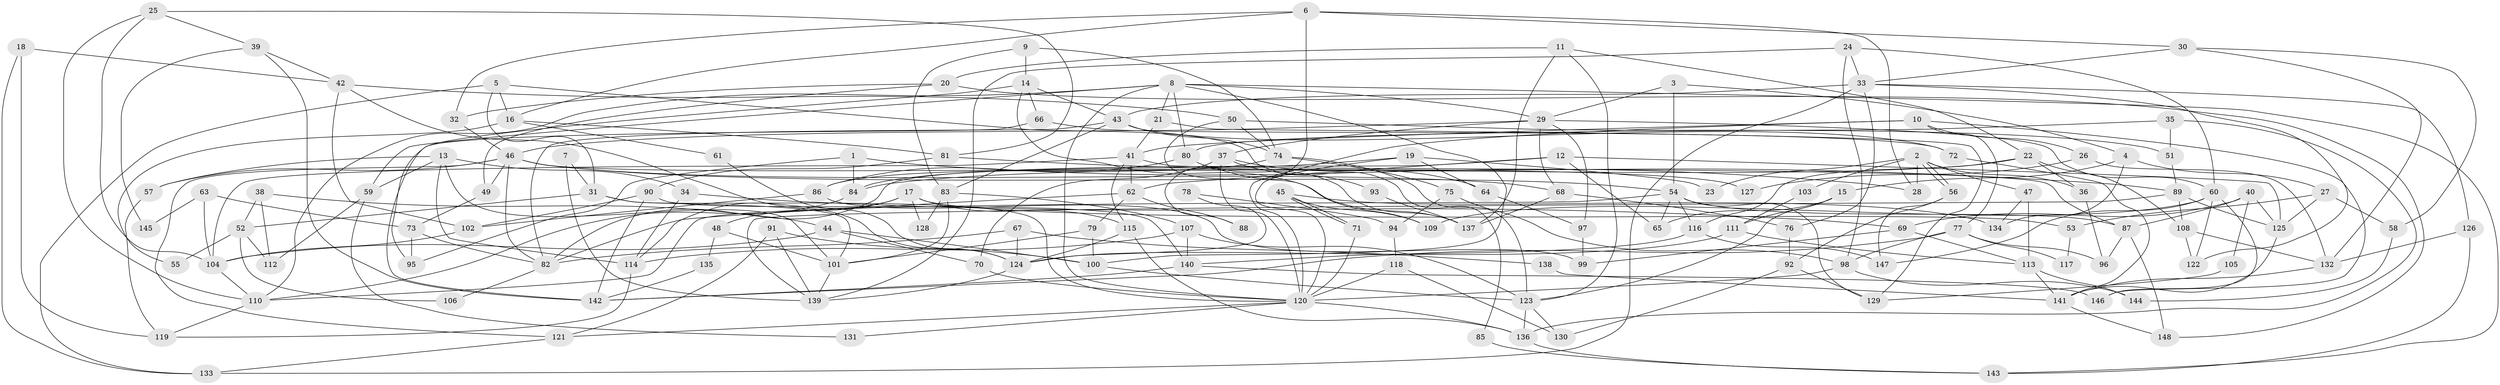 // coarse degree distribution, {3: 0.23076923076923078, 4: 0.21153846153846154, 5: 0.20192307692307693, 6: 0.10576923076923077, 2: 0.09615384615384616, 8: 0.019230769230769232, 9: 0.028846153846153848, 10: 0.009615384615384616, 11: 0.019230769230769232, 7: 0.07692307692307693}
// Generated by graph-tools (version 1.1) at 2025/37/03/04/25 23:37:06]
// undirected, 148 vertices, 296 edges
graph export_dot {
  node [color=gray90,style=filled];
  1;
  2;
  3;
  4;
  5;
  6;
  7;
  8;
  9;
  10;
  11;
  12;
  13;
  14;
  15;
  16;
  17;
  18;
  19;
  20;
  21;
  22;
  23;
  24;
  25;
  26;
  27;
  28;
  29;
  30;
  31;
  32;
  33;
  34;
  35;
  36;
  37;
  38;
  39;
  40;
  41;
  42;
  43;
  44;
  45;
  46;
  47;
  48;
  49;
  50;
  51;
  52;
  53;
  54;
  55;
  56;
  57;
  58;
  59;
  60;
  61;
  62;
  63;
  64;
  65;
  66;
  67;
  68;
  69;
  70;
  71;
  72;
  73;
  74;
  75;
  76;
  77;
  78;
  79;
  80;
  81;
  82;
  83;
  84;
  85;
  86;
  87;
  88;
  89;
  90;
  91;
  92;
  93;
  94;
  95;
  96;
  97;
  98;
  99;
  100;
  101;
  102;
  103;
  104;
  105;
  106;
  107;
  108;
  109;
  110;
  111;
  112;
  113;
  114;
  115;
  116;
  117;
  118;
  119;
  120;
  121;
  122;
  123;
  124;
  125;
  126;
  127;
  128;
  129;
  130;
  131;
  132;
  133;
  134;
  135;
  136;
  137;
  138;
  139;
  140;
  141;
  142;
  143;
  144;
  145;
  146;
  147;
  148;
  1 -- 84;
  1 -- 95;
  1 -- 28;
  2 -- 47;
  2 -- 56;
  2 -- 56;
  2 -- 23;
  2 -- 28;
  2 -- 36;
  2 -- 103;
  3 -- 54;
  3 -- 29;
  3 -- 4;
  4 -- 27;
  4 -- 15;
  4 -- 134;
  5 -- 16;
  5 -- 133;
  5 -- 31;
  5 -- 85;
  6 -- 28;
  6 -- 32;
  6 -- 16;
  6 -- 30;
  6 -- 88;
  7 -- 31;
  7 -- 139;
  8 -- 29;
  8 -- 21;
  8 -- 59;
  8 -- 80;
  8 -- 100;
  8 -- 110;
  8 -- 120;
  8 -- 143;
  9 -- 14;
  9 -- 83;
  9 -- 74;
  10 -- 120;
  10 -- 146;
  10 -- 26;
  10 -- 41;
  10 -- 77;
  11 -- 22;
  11 -- 123;
  11 -- 20;
  11 -- 137;
  12 -- 65;
  12 -- 62;
  12 -- 82;
  12 -- 125;
  13 -- 101;
  13 -- 114;
  13 -- 34;
  13 -- 57;
  13 -- 59;
  14 -- 137;
  14 -- 43;
  14 -- 66;
  14 -- 95;
  15 -- 123;
  15 -- 65;
  15 -- 111;
  16 -- 81;
  16 -- 55;
  16 -- 61;
  17 -- 114;
  17 -- 115;
  17 -- 48;
  17 -- 53;
  17 -- 128;
  18 -- 119;
  18 -- 42;
  18 -- 133;
  19 -- 120;
  19 -- 84;
  19 -- 23;
  19 -- 64;
  20 -- 148;
  20 -- 32;
  20 -- 49;
  21 -- 41;
  21 -- 129;
  22 -- 108;
  22 -- 116;
  22 -- 36;
  22 -- 84;
  24 -- 139;
  24 -- 98;
  24 -- 33;
  24 -- 60;
  25 -- 110;
  25 -- 104;
  25 -- 39;
  25 -- 81;
  26 -- 132;
  26 -- 127;
  27 -- 125;
  27 -- 58;
  27 -- 53;
  29 -- 37;
  29 -- 46;
  29 -- 60;
  29 -- 68;
  29 -- 97;
  30 -- 33;
  30 -- 58;
  30 -- 132;
  31 -- 120;
  31 -- 52;
  31 -- 101;
  32 -- 46;
  33 -- 126;
  33 -- 43;
  33 -- 76;
  33 -- 122;
  33 -- 133;
  34 -- 114;
  34 -- 69;
  35 -- 80;
  35 -- 136;
  35 -- 51;
  36 -- 96;
  37 -- 120;
  37 -- 64;
  37 -- 70;
  37 -- 93;
  38 -- 112;
  38 -- 44;
  38 -- 52;
  39 -- 42;
  39 -- 142;
  39 -- 145;
  40 -- 87;
  40 -- 125;
  40 -- 69;
  40 -- 105;
  41 -- 115;
  41 -- 62;
  41 -- 87;
  41 -- 104;
  42 -- 102;
  42 -- 124;
  42 -- 50;
  43 -- 74;
  43 -- 72;
  43 -- 82;
  43 -- 83;
  44 -- 70;
  44 -- 100;
  44 -- 104;
  45 -- 109;
  45 -- 71;
  45 -- 71;
  45 -- 134;
  46 -- 54;
  46 -- 82;
  46 -- 49;
  46 -- 57;
  46 -- 68;
  46 -- 121;
  46 -- 127;
  47 -- 134;
  47 -- 113;
  48 -- 101;
  48 -- 135;
  49 -- 73;
  50 -- 51;
  50 -- 74;
  50 -- 109;
  51 -- 89;
  52 -- 55;
  52 -- 106;
  52 -- 112;
  53 -- 117;
  54 -- 110;
  54 -- 87;
  54 -- 65;
  54 -- 116;
  54 -- 129;
  56 -- 147;
  56 -- 92;
  57 -- 119;
  58 -- 144;
  59 -- 112;
  59 -- 131;
  60 -- 109;
  60 -- 122;
  60 -- 146;
  60 -- 147;
  61 -- 124;
  62 -- 82;
  62 -- 79;
  62 -- 88;
  63 -- 104;
  63 -- 73;
  63 -- 145;
  64 -- 97;
  66 -- 142;
  66 -- 72;
  67 -- 82;
  67 -- 124;
  67 -- 138;
  68 -- 76;
  68 -- 137;
  69 -- 99;
  69 -- 113;
  70 -- 120;
  71 -- 120;
  72 -- 141;
  73 -- 82;
  73 -- 95;
  74 -- 75;
  74 -- 86;
  74 -- 123;
  75 -- 98;
  75 -- 94;
  76 -- 92;
  77 -- 142;
  77 -- 96;
  77 -- 98;
  77 -- 117;
  78 -- 124;
  78 -- 94;
  79 -- 101;
  79 -- 100;
  80 -- 137;
  80 -- 86;
  81 -- 90;
  81 -- 89;
  82 -- 106;
  83 -- 101;
  83 -- 107;
  83 -- 128;
  84 -- 110;
  85 -- 143;
  86 -- 99;
  86 -- 102;
  87 -- 96;
  87 -- 148;
  89 -- 125;
  89 -- 108;
  89 -- 139;
  90 -- 102;
  90 -- 140;
  90 -- 142;
  91 -- 100;
  91 -- 121;
  91 -- 139;
  92 -- 129;
  92 -- 130;
  93 -- 137;
  94 -- 118;
  97 -- 99;
  98 -- 120;
  98 -- 144;
  100 -- 123;
  101 -- 139;
  102 -- 104;
  103 -- 111;
  104 -- 110;
  105 -- 129;
  107 -- 123;
  107 -- 114;
  107 -- 140;
  108 -- 122;
  108 -- 132;
  110 -- 119;
  111 -- 113;
  111 -- 124;
  113 -- 141;
  113 -- 144;
  114 -- 119;
  115 -- 136;
  115 -- 124;
  116 -- 140;
  116 -- 147;
  118 -- 120;
  118 -- 130;
  120 -- 121;
  120 -- 131;
  120 -- 136;
  121 -- 133;
  123 -- 130;
  123 -- 136;
  124 -- 139;
  125 -- 141;
  126 -- 132;
  126 -- 143;
  132 -- 141;
  135 -- 142;
  136 -- 143;
  138 -- 141;
  140 -- 142;
  140 -- 146;
  141 -- 148;
}
